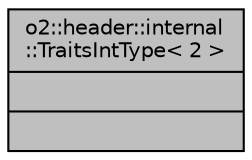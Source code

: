 digraph "o2::header::internal::TraitsIntType&lt; 2 &gt;"
{
 // INTERACTIVE_SVG=YES
  bgcolor="transparent";
  edge [fontname="Helvetica",fontsize="10",labelfontname="Helvetica",labelfontsize="10"];
  node [fontname="Helvetica",fontsize="10",shape=record];
  Node1 [label="{o2::header::internal\l::TraitsIntType\< 2 \>\n||}",height=0.2,width=0.4,color="black", fillcolor="grey75", style="filled" fontcolor="black"];
}
